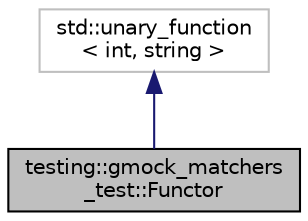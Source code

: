 digraph "testing::gmock_matchers_test::Functor"
{
  edge [fontname="Helvetica",fontsize="10",labelfontname="Helvetica",labelfontsize="10"];
  node [fontname="Helvetica",fontsize="10",shape=record];
  Node1 [label="testing::gmock_matchers\l_test::Functor",height=0.2,width=0.4,color="black", fillcolor="grey75", style="filled", fontcolor="black"];
  Node2 -> Node1 [dir="back",color="midnightblue",fontsize="10",style="solid",fontname="Helvetica"];
  Node2 [label="std::unary_function\l\< int, string \>",height=0.2,width=0.4,color="grey75", fillcolor="white", style="filled"];
}
